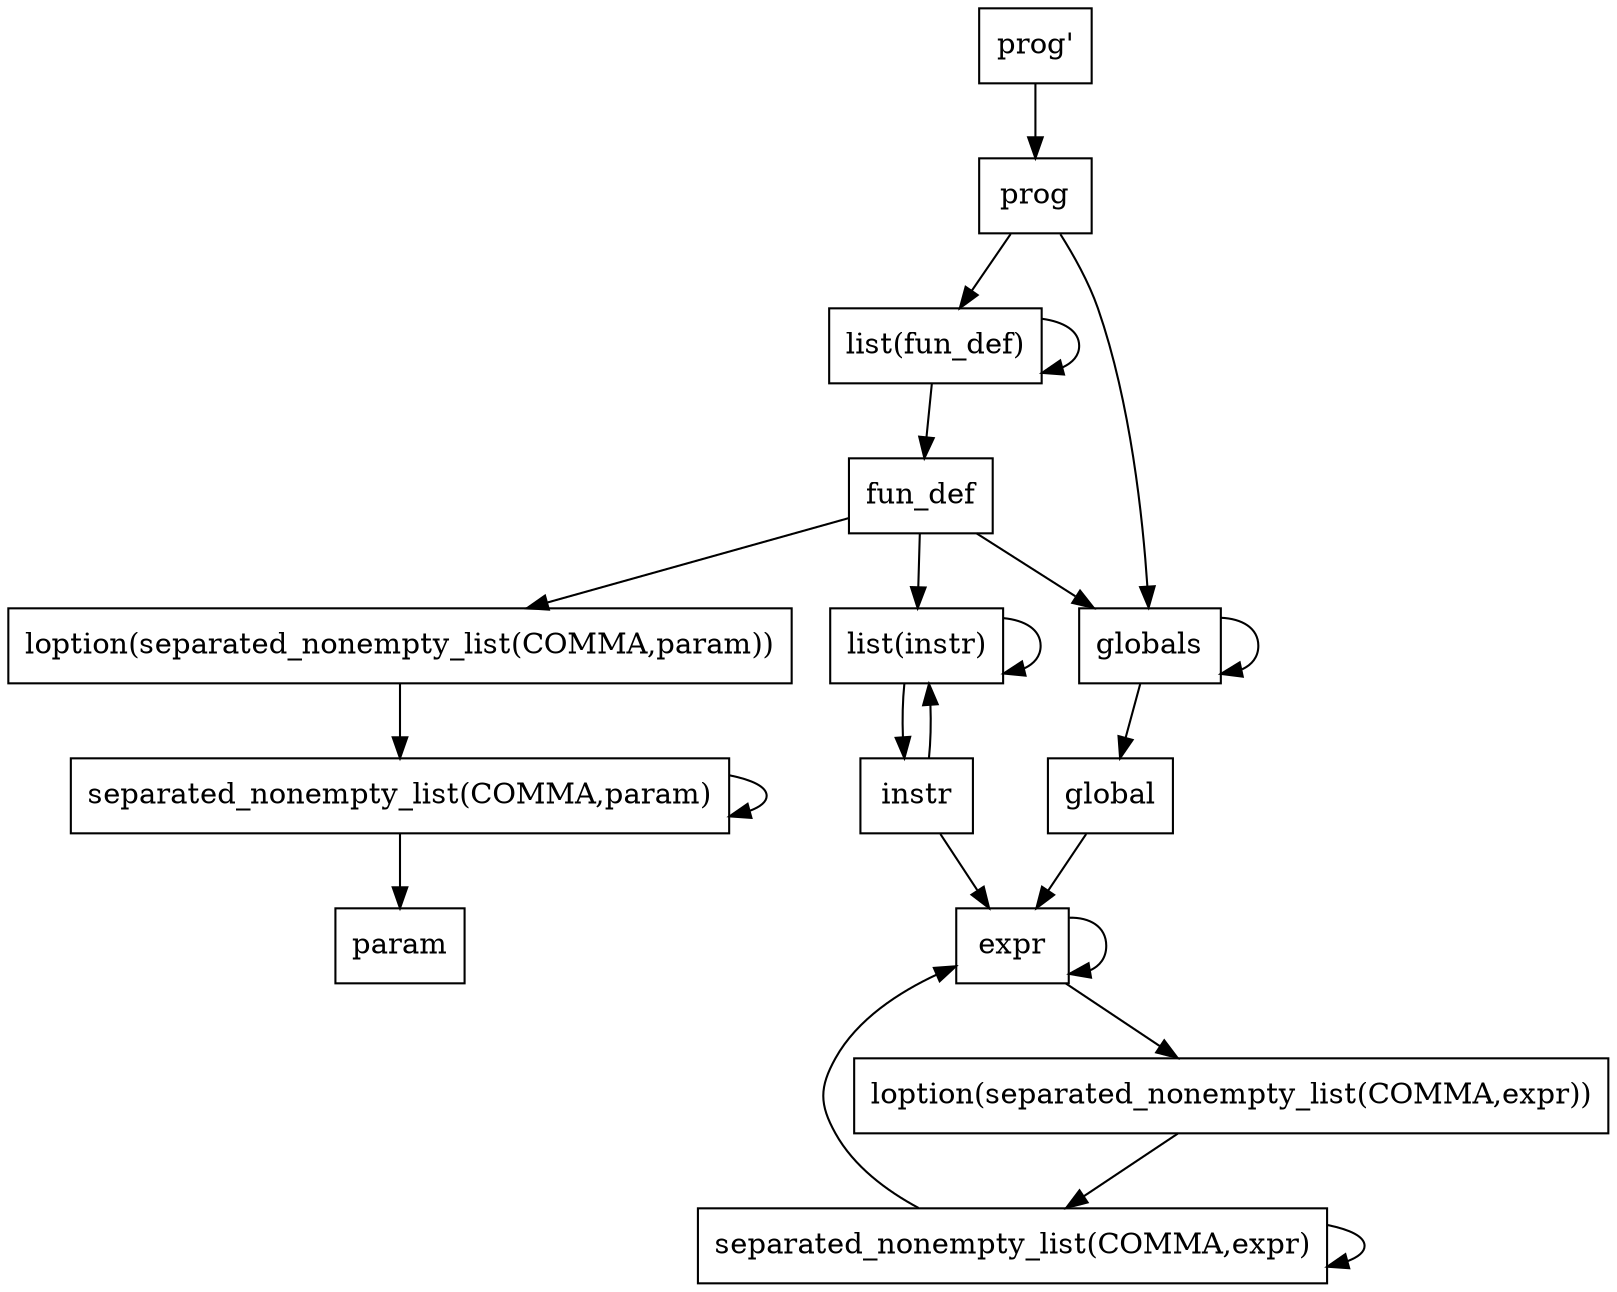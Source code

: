 digraph G {
node [shape=box];
ratio = fill;
nt0 [ label="prog'" ] ;
nt1 [ label="separated_nonempty_list(COMMA,param)" ] ;
nt2 [ label="separated_nonempty_list(COMMA,expr)" ] ;
nt3 [ label="prog" ] ;
nt4 [ label="param" ] ;
nt5 [ label="loption(separated_nonempty_list(COMMA,param))" ] ;
nt6 [ label="loption(separated_nonempty_list(COMMA,expr))" ] ;
nt7 [ label="list(instr)" ] ;
nt8 [ label="list(fun_def)" ] ;
nt9 [ label="instr" ] ;
nt10 [ label="globals" ] ;
nt11 [ label="global" ] ;
nt12 [ label="fun_def" ] ;
nt13 [ label="expr" ] ;
nt0 -> nt3 [ label="" ] ;
nt1 -> nt1 [ label="" ] ;
nt1 -> nt4 [ label="" ] ;
nt2 -> nt2 [ label="" ] ;
nt2 -> nt13 [ label="" ] ;
nt3 -> nt8 [ label="" ] ;
nt3 -> nt10 [ label="" ] ;
nt5 -> nt1 [ label="" ] ;
nt6 -> nt2 [ label="" ] ;
nt7 -> nt7 [ label="" ] ;
nt7 -> nt9 [ label="" ] ;
nt8 -> nt8 [ label="" ] ;
nt8 -> nt12 [ label="" ] ;
nt9 -> nt7 [ label="" ] ;
nt9 -> nt13 [ label="" ] ;
nt10 -> nt10 [ label="" ] ;
nt10 -> nt11 [ label="" ] ;
nt11 -> nt13 [ label="" ] ;
nt12 -> nt5 [ label="" ] ;
nt12 -> nt7 [ label="" ] ;
nt12 -> nt10 [ label="" ] ;
nt13 -> nt6 [ label="" ] ;
nt13 -> nt13 [ label="" ] ;

}
